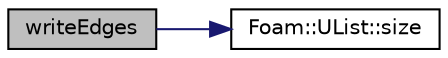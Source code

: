 digraph "writeEdges"
{
  bgcolor="transparent";
  edge [fontname="Helvetica",fontsize="10",labelfontname="Helvetica",labelfontsize="10"];
  node [fontname="Helvetica",fontsize="10",shape=record];
  rankdir="LR";
  Node125 [label="writeEdges",height=0.2,width=0.4,color="black", fillcolor="grey75", style="filled", fontcolor="black"];
  Node125 -> Node126 [color="midnightblue",fontsize="10",style="solid",fontname="Helvetica"];
  Node126 [label="Foam::UList::size",height=0.2,width=0.4,color="black",URL="$a26837.html#a47b3bf30da1eb3ab8076b5fbe00e0494",tooltip="Return the number of elements in the UList. "];
}
